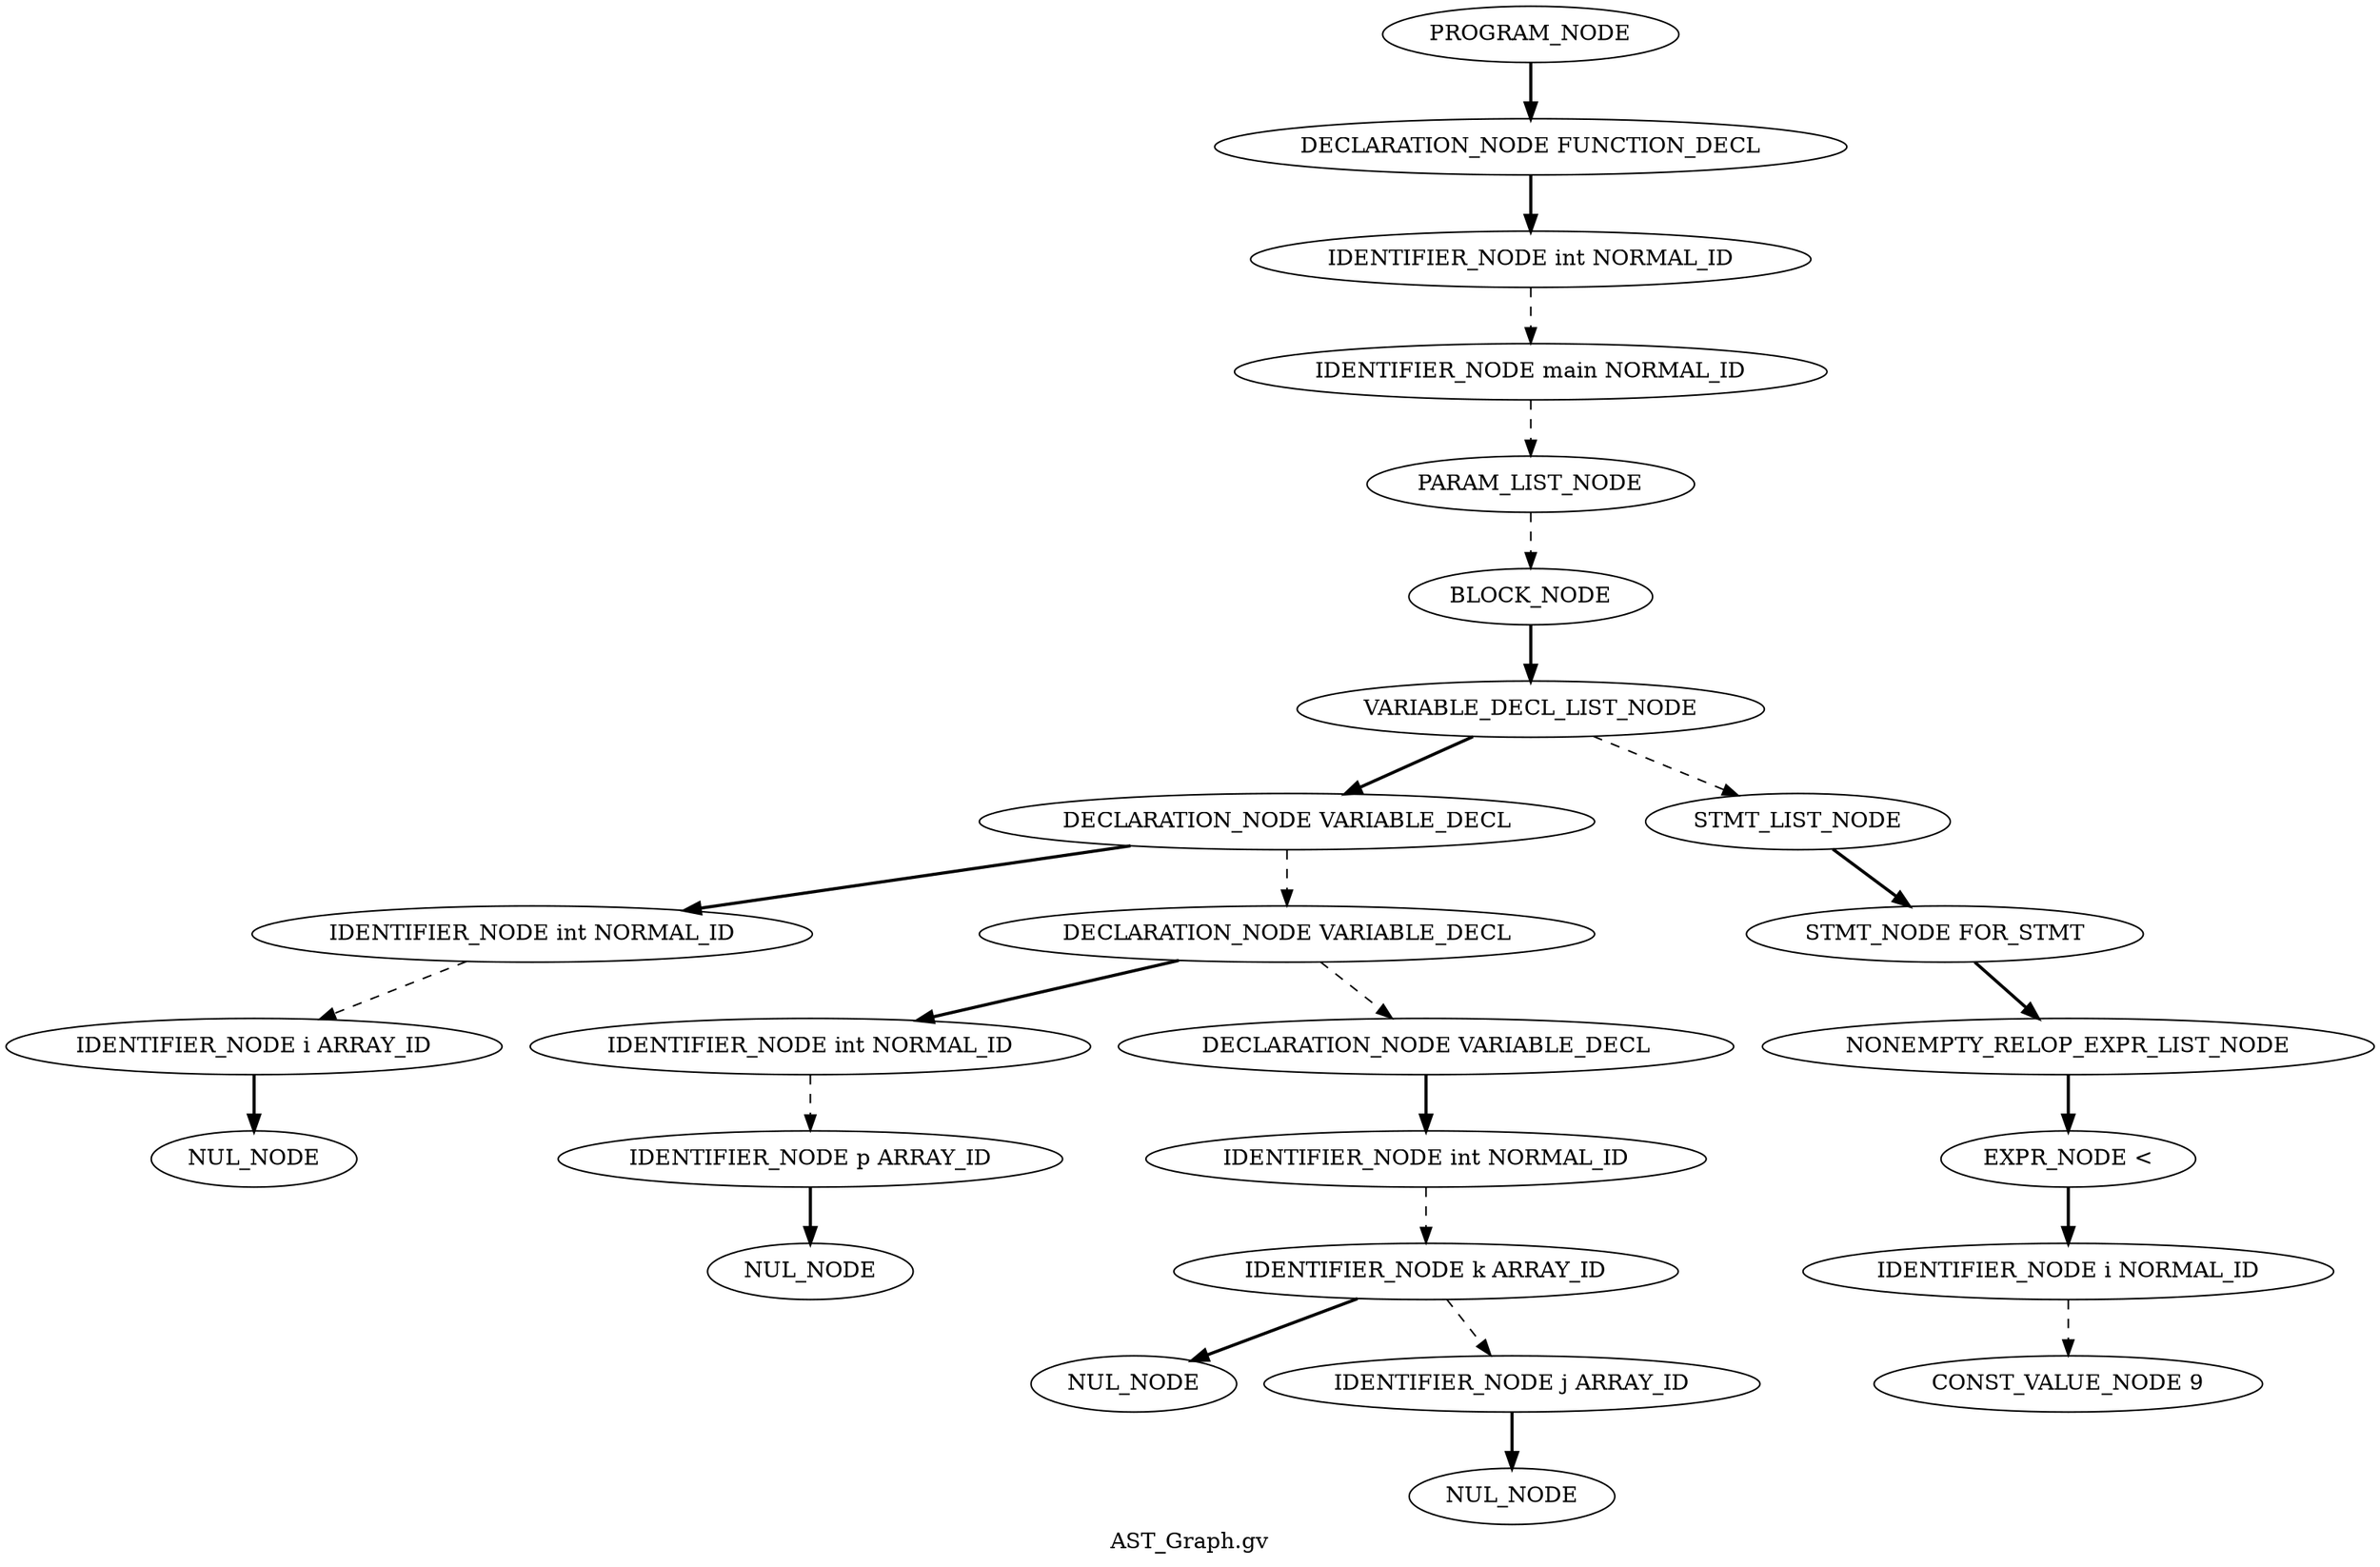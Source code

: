 Digraph AST
{
label = "AST_Graph.gv"
node0 [label ="PROGRAM_NODE"]
node1 [label ="DECLARATION_NODE FUNCTION_DECL"]
node2 [label ="IDENTIFIER_NODE int NORMAL_ID"]
node3 [label ="IDENTIFIER_NODE main NORMAL_ID"]
node4 [label ="PARAM_LIST_NODE"]
node5 [label ="BLOCK_NODE"]
node6 [label ="VARIABLE_DECL_LIST_NODE"]
node7 [label ="DECLARATION_NODE VARIABLE_DECL"]
node8 [label ="IDENTIFIER_NODE int NORMAL_ID"]
node9 [label ="IDENTIFIER_NODE i ARRAY_ID"]
node10 [label ="NUL_NODE"]
node9 -> node10 [style = bold]
node8 -> node9 [style = dashed]
node7 -> node8 [style = bold]
node11 [label ="DECLARATION_NODE VARIABLE_DECL"]
node12 [label ="IDENTIFIER_NODE int NORMAL_ID"]
node13 [label ="IDENTIFIER_NODE p ARRAY_ID"]
node14 [label ="NUL_NODE"]
node13 -> node14 [style = bold]
node12 -> node13 [style = dashed]
node11 -> node12 [style = bold]
node15 [label ="DECLARATION_NODE VARIABLE_DECL"]
node16 [label ="IDENTIFIER_NODE int NORMAL_ID"]
node17 [label ="IDENTIFIER_NODE k ARRAY_ID"]
node18 [label ="NUL_NODE"]
node17 -> node18 [style = bold]
node19 [label ="IDENTIFIER_NODE j ARRAY_ID"]
node20 [label ="NUL_NODE"]
node19 -> node20 [style = bold]
node17 -> node19 [style = dashed]
node16 -> node17 [style = dashed]
node15 -> node16 [style = bold]
node11 -> node15 [style = dashed]
node7 -> node11 [style = dashed]
node6 -> node7 [style = bold]
node21 [label ="STMT_LIST_NODE"]
node22 [label ="STMT_NODE FOR_STMT"]
node23 [label ="NONEMPTY_RELOP_EXPR_LIST_NODE"]
node24 [label ="EXPR_NODE <"]
node25 [label ="IDENTIFIER_NODE i NORMAL_ID"]
node26 [label ="CONST_VALUE_NODE 9"]
node25 -> node26 [style = dashed]
node24 -> node25 [style = bold]
node23 -> node24 [style = bold]
node22 -> node23 [style = bold]
node21 -> node22 [style = bold]
node6 -> node21 [style = dashed]
node5 -> node6 [style = bold]
node4 -> node5 [style = dashed]
node3 -> node4 [style = dashed]
node2 -> node3 [style = dashed]
node1 -> node2 [style = bold]
node0 -> node1 [style = bold]
}
